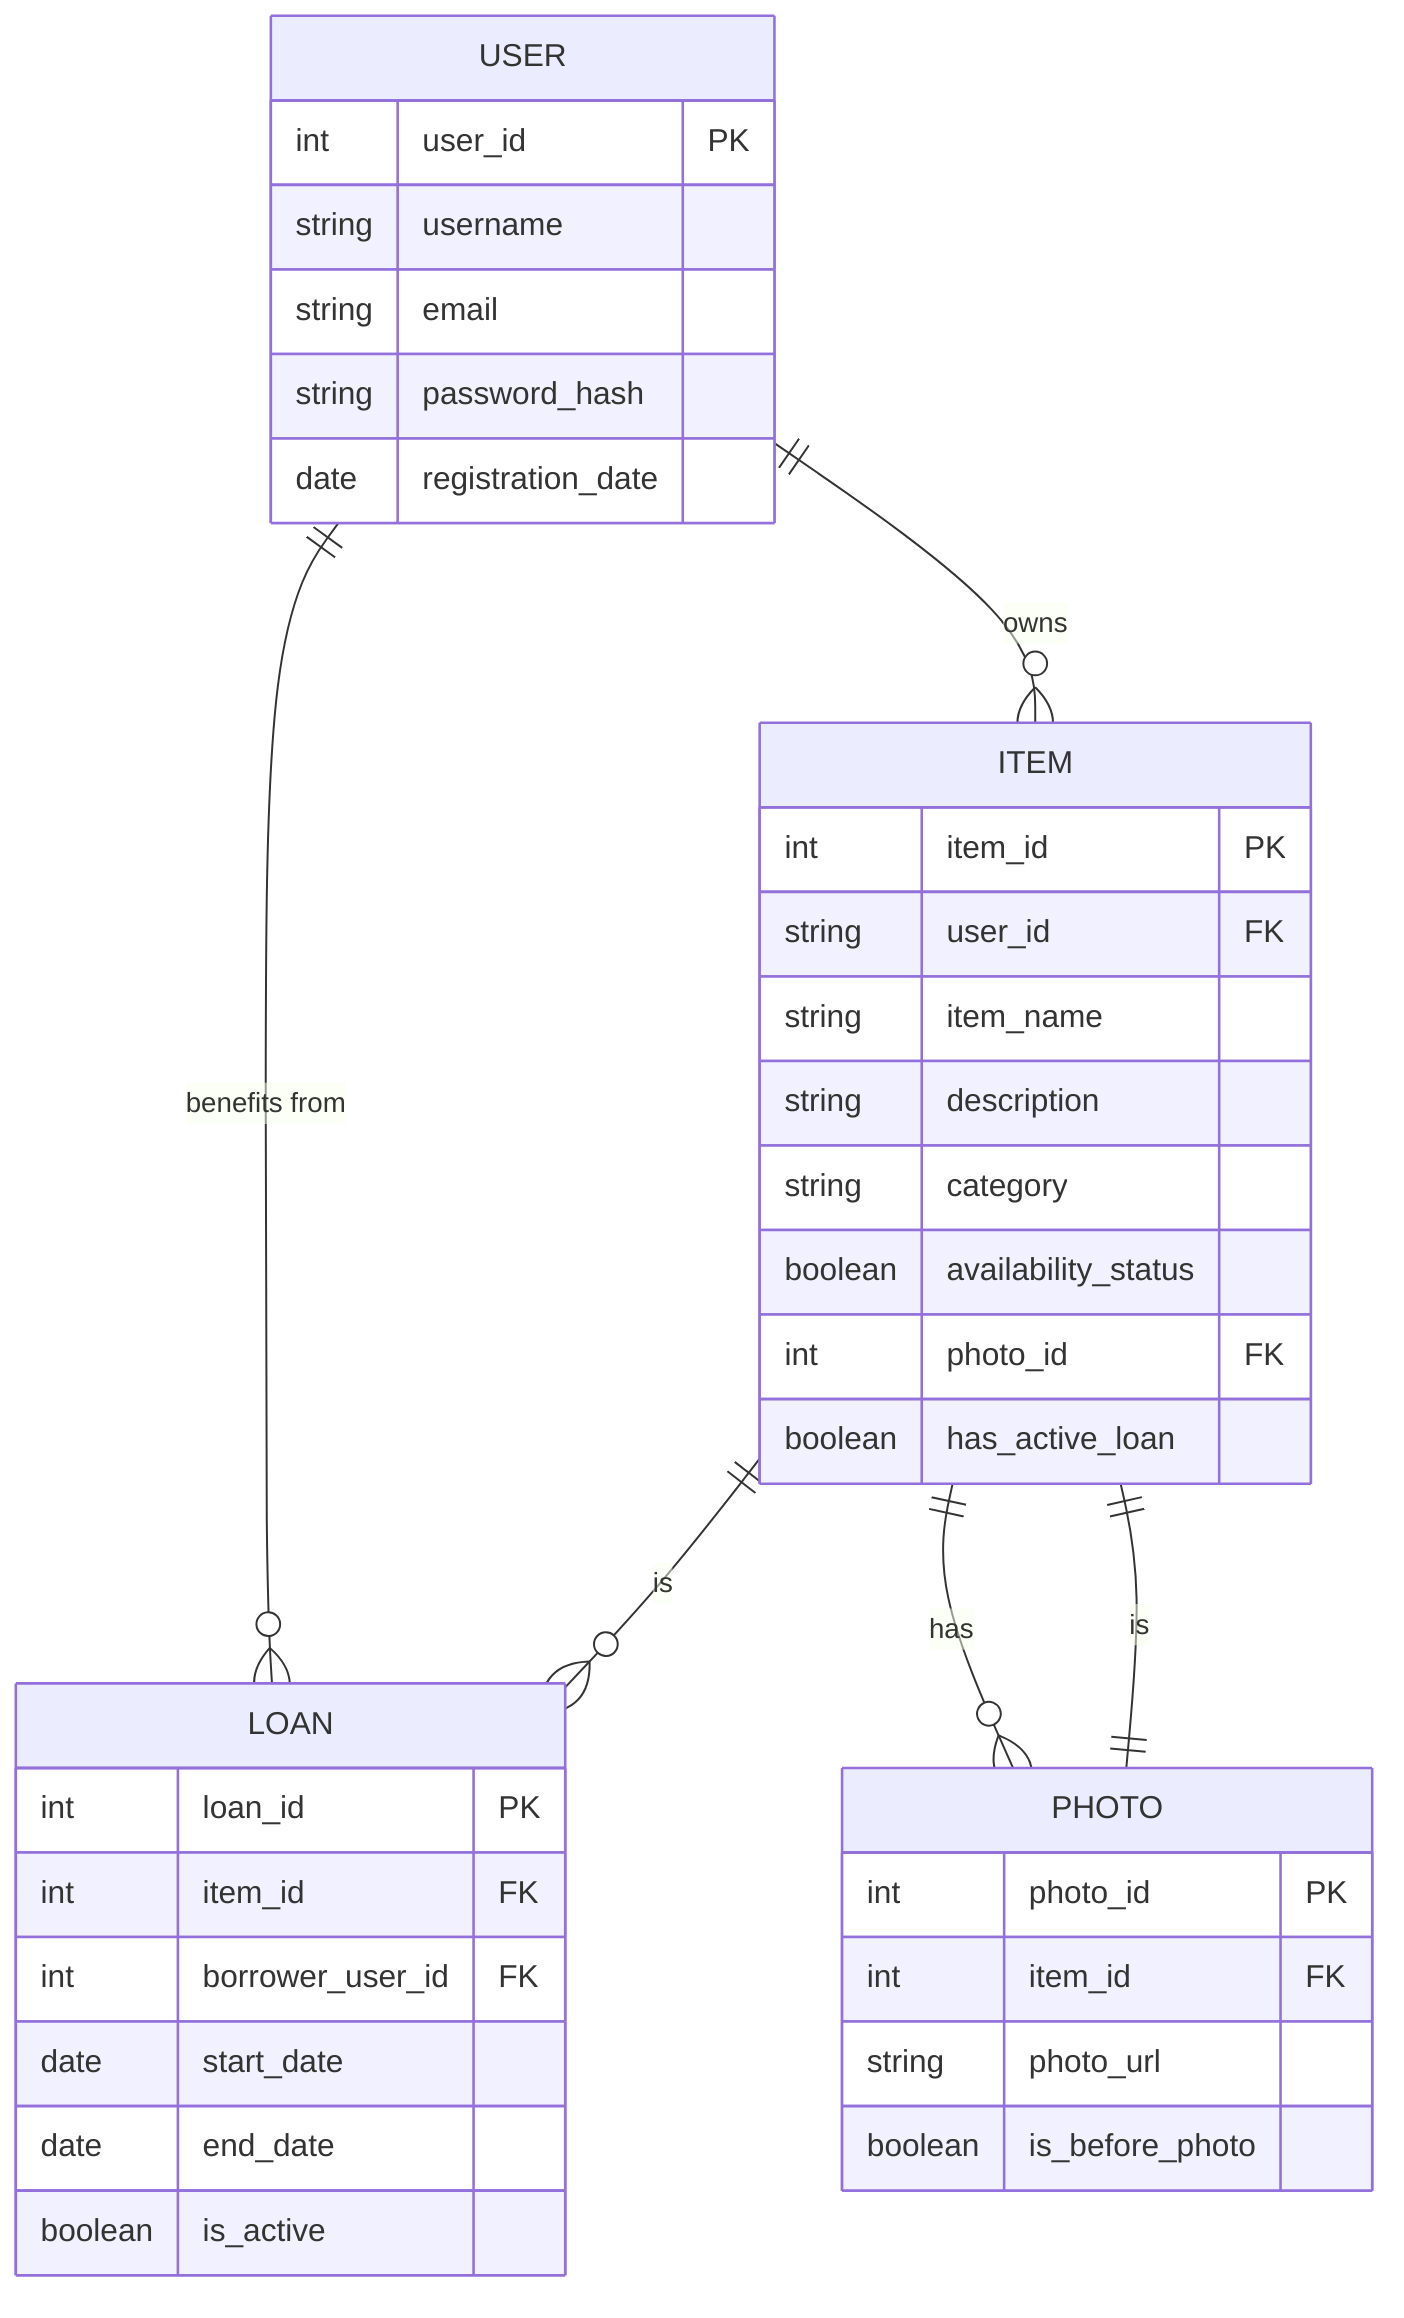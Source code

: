 erDiagram
    USER ||--o{ ITEM : owns
    USER ||--o{ LOAN : "benefits from"
    ITEM ||--o{ LOAN : is
    ITEM ||--o{ PHOTO : has
    PHOTO ||--|| ITEM : is
    
    USER {
        int user_id PK
        string username
        string email
        string password_hash
        date registration_date
    }
    
    ITEM {
        int item_id PK
        string user_id FK
        string item_name
        string description
        string category
        boolean availability_status
        int photo_id FK
        boolean has_active_loan
    }
    
    LOAN {
        int loan_id PK
        int item_id FK
        int borrower_user_id FK
        date start_date
        date end_date
        boolean is_active
    }
    
    PHOTO {
        int photo_id PK
        int item_id FK
        string photo_url
        boolean is_before_photo
    }